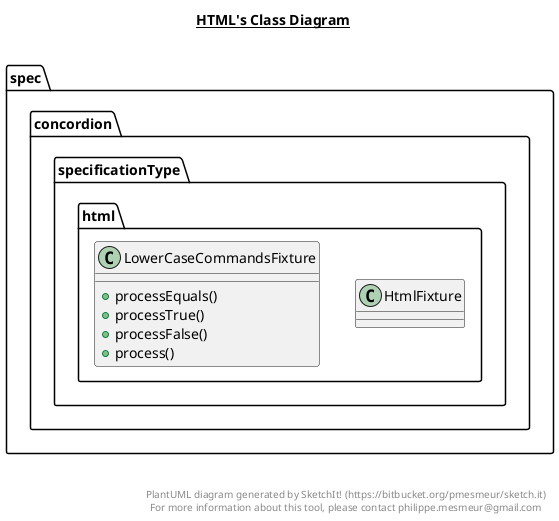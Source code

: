 @startuml

title __HTML's Class Diagram__\n

  package spec.concordion {
    package spec.concordion.specificationType {
      package spec.concordion.specificationType.html {
        class HtmlFixture {
        }
      }
    }
  }
  

  package spec.concordion {
    package spec.concordion.specificationType {
      package spec.concordion.specificationType.html {
        class LowerCaseCommandsFixture {
            + processEquals()
            + processTrue()
            + processFalse()
            + process()
        }
      }
    }
  }
  



right footer


PlantUML diagram generated by SketchIt! (https://bitbucket.org/pmesmeur/sketch.it)
For more information about this tool, please contact philippe.mesmeur@gmail.com
endfooter

@enduml
